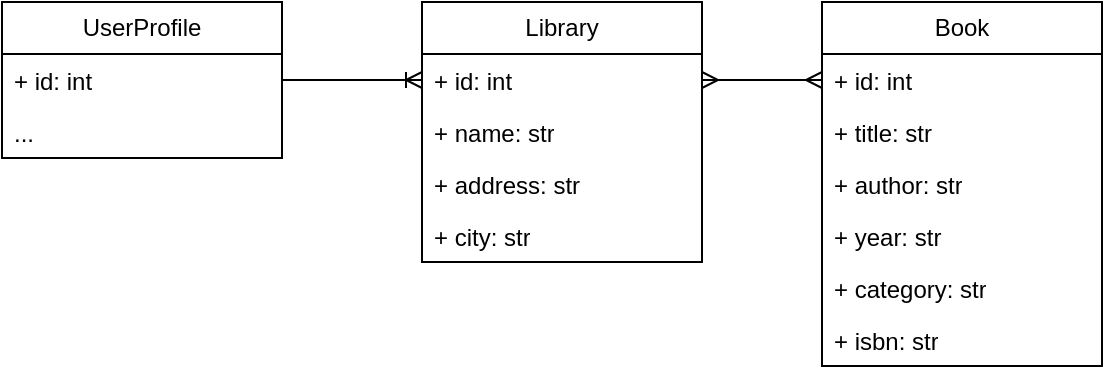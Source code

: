 <mxfile version="24.4.10" type="device">
  <diagram id="C5RBs43oDa-KdzZeNtuy" name="Page-1">
    <mxGraphModel dx="724" dy="373" grid="1" gridSize="10" guides="1" tooltips="1" connect="1" arrows="1" fold="1" page="1" pageScale="1" pageWidth="827" pageHeight="1169" math="0" shadow="0">
      <root>
        <mxCell id="WIyWlLk6GJQsqaUBKTNV-0" />
        <mxCell id="WIyWlLk6GJQsqaUBKTNV-1" parent="WIyWlLk6GJQsqaUBKTNV-0" />
        <mxCell id="HamC9SF2BWLYDdrI5IDN-0" value="UserProfile" style="swimlane;fontStyle=0;childLayout=stackLayout;horizontal=1;startSize=26;fillColor=none;horizontalStack=0;resizeParent=1;resizeParentMax=0;resizeLast=0;collapsible=1;marginBottom=0;whiteSpace=wrap;html=1;" vertex="1" parent="WIyWlLk6GJQsqaUBKTNV-1">
          <mxGeometry x="160" y="150" width="140" height="78" as="geometry" />
        </mxCell>
        <mxCell id="HamC9SF2BWLYDdrI5IDN-1" value="+ id: int" style="text;strokeColor=none;fillColor=none;align=left;verticalAlign=top;spacingLeft=4;spacingRight=4;overflow=hidden;rotatable=0;points=[[0,0.5],[1,0.5]];portConstraint=eastwest;whiteSpace=wrap;html=1;" vertex="1" parent="HamC9SF2BWLYDdrI5IDN-0">
          <mxGeometry y="26" width="140" height="26" as="geometry" />
        </mxCell>
        <mxCell id="HamC9SF2BWLYDdrI5IDN-2" value="..." style="text;strokeColor=none;fillColor=none;align=left;verticalAlign=top;spacingLeft=4;spacingRight=4;overflow=hidden;rotatable=0;points=[[0,0.5],[1,0.5]];portConstraint=eastwest;whiteSpace=wrap;html=1;" vertex="1" parent="HamC9SF2BWLYDdrI5IDN-0">
          <mxGeometry y="52" width="140" height="26" as="geometry" />
        </mxCell>
        <mxCell id="HamC9SF2BWLYDdrI5IDN-4" value="Library" style="swimlane;fontStyle=0;childLayout=stackLayout;horizontal=1;startSize=26;fillColor=none;horizontalStack=0;resizeParent=1;resizeParentMax=0;resizeLast=0;collapsible=1;marginBottom=0;whiteSpace=wrap;html=1;" vertex="1" parent="WIyWlLk6GJQsqaUBKTNV-1">
          <mxGeometry x="370" y="150" width="140" height="130" as="geometry" />
        </mxCell>
        <mxCell id="HamC9SF2BWLYDdrI5IDN-5" value="+ id: int" style="text;strokeColor=none;fillColor=none;align=left;verticalAlign=top;spacingLeft=4;spacingRight=4;overflow=hidden;rotatable=0;points=[[0,0.5],[1,0.5]];portConstraint=eastwest;whiteSpace=wrap;html=1;" vertex="1" parent="HamC9SF2BWLYDdrI5IDN-4">
          <mxGeometry y="26" width="140" height="26" as="geometry" />
        </mxCell>
        <mxCell id="HamC9SF2BWLYDdrI5IDN-6" value="+ name: str" style="text;strokeColor=none;fillColor=none;align=left;verticalAlign=top;spacingLeft=4;spacingRight=4;overflow=hidden;rotatable=0;points=[[0,0.5],[1,0.5]];portConstraint=eastwest;whiteSpace=wrap;html=1;" vertex="1" parent="HamC9SF2BWLYDdrI5IDN-4">
          <mxGeometry y="52" width="140" height="26" as="geometry" />
        </mxCell>
        <mxCell id="HamC9SF2BWLYDdrI5IDN-14" value="+ address: str" style="text;strokeColor=none;fillColor=none;align=left;verticalAlign=top;spacingLeft=4;spacingRight=4;overflow=hidden;rotatable=0;points=[[0,0.5],[1,0.5]];portConstraint=eastwest;whiteSpace=wrap;html=1;" vertex="1" parent="HamC9SF2BWLYDdrI5IDN-4">
          <mxGeometry y="78" width="140" height="26" as="geometry" />
        </mxCell>
        <mxCell id="HamC9SF2BWLYDdrI5IDN-20" value="+ city: str" style="text;strokeColor=none;fillColor=none;align=left;verticalAlign=top;spacingLeft=4;spacingRight=4;overflow=hidden;rotatable=0;points=[[0,0.5],[1,0.5]];portConstraint=eastwest;whiteSpace=wrap;html=1;" vertex="1" parent="HamC9SF2BWLYDdrI5IDN-4">
          <mxGeometry y="104" width="140" height="26" as="geometry" />
        </mxCell>
        <mxCell id="HamC9SF2BWLYDdrI5IDN-7" value="Book" style="swimlane;fontStyle=0;childLayout=stackLayout;horizontal=1;startSize=26;fillColor=none;horizontalStack=0;resizeParent=1;resizeParentMax=0;resizeLast=0;collapsible=1;marginBottom=0;whiteSpace=wrap;html=1;" vertex="1" parent="WIyWlLk6GJQsqaUBKTNV-1">
          <mxGeometry x="570" y="150" width="140" height="182" as="geometry" />
        </mxCell>
        <mxCell id="HamC9SF2BWLYDdrI5IDN-8" value="+ id: int" style="text;strokeColor=none;fillColor=none;align=left;verticalAlign=top;spacingLeft=4;spacingRight=4;overflow=hidden;rotatable=0;points=[[0,0.5],[1,0.5]];portConstraint=eastwest;whiteSpace=wrap;html=1;" vertex="1" parent="HamC9SF2BWLYDdrI5IDN-7">
          <mxGeometry y="26" width="140" height="26" as="geometry" />
        </mxCell>
        <mxCell id="HamC9SF2BWLYDdrI5IDN-9" value="+ title: str" style="text;strokeColor=none;fillColor=none;align=left;verticalAlign=top;spacingLeft=4;spacingRight=4;overflow=hidden;rotatable=0;points=[[0,0.5],[1,0.5]];portConstraint=eastwest;whiteSpace=wrap;html=1;" vertex="1" parent="HamC9SF2BWLYDdrI5IDN-7">
          <mxGeometry y="52" width="140" height="26" as="geometry" />
        </mxCell>
        <mxCell id="HamC9SF2BWLYDdrI5IDN-10" value="+ author: str" style="text;strokeColor=none;fillColor=none;align=left;verticalAlign=top;spacingLeft=4;spacingRight=4;overflow=hidden;rotatable=0;points=[[0,0.5],[1,0.5]];portConstraint=eastwest;whiteSpace=wrap;html=1;" vertex="1" parent="HamC9SF2BWLYDdrI5IDN-7">
          <mxGeometry y="78" width="140" height="26" as="geometry" />
        </mxCell>
        <mxCell id="HamC9SF2BWLYDdrI5IDN-16" value="+ year: str" style="text;strokeColor=none;fillColor=none;align=left;verticalAlign=top;spacingLeft=4;spacingRight=4;overflow=hidden;rotatable=0;points=[[0,0.5],[1,0.5]];portConstraint=eastwest;whiteSpace=wrap;html=1;" vertex="1" parent="HamC9SF2BWLYDdrI5IDN-7">
          <mxGeometry y="104" width="140" height="26" as="geometry" />
        </mxCell>
        <mxCell id="HamC9SF2BWLYDdrI5IDN-15" value="+ category: str" style="text;strokeColor=none;fillColor=none;align=left;verticalAlign=top;spacingLeft=4;spacingRight=4;overflow=hidden;rotatable=0;points=[[0,0.5],[1,0.5]];portConstraint=eastwest;whiteSpace=wrap;html=1;" vertex="1" parent="HamC9SF2BWLYDdrI5IDN-7">
          <mxGeometry y="130" width="140" height="26" as="geometry" />
        </mxCell>
        <mxCell id="HamC9SF2BWLYDdrI5IDN-17" value="+ isbn: str" style="text;strokeColor=none;fillColor=none;align=left;verticalAlign=top;spacingLeft=4;spacingRight=4;overflow=hidden;rotatable=0;points=[[0,0.5],[1,0.5]];portConstraint=eastwest;whiteSpace=wrap;html=1;" vertex="1" parent="HamC9SF2BWLYDdrI5IDN-7">
          <mxGeometry y="156" width="140" height="26" as="geometry" />
        </mxCell>
        <mxCell id="HamC9SF2BWLYDdrI5IDN-18" value="" style="edgeStyle=entityRelationEdgeStyle;fontSize=12;html=1;endArrow=ERmany;startArrow=ERmany;rounded=0;exitX=1;exitY=0.5;exitDx=0;exitDy=0;" edge="1" parent="WIyWlLk6GJQsqaUBKTNV-1" source="HamC9SF2BWLYDdrI5IDN-5" target="HamC9SF2BWLYDdrI5IDN-8">
          <mxGeometry width="100" height="100" relative="1" as="geometry">
            <mxPoint x="310" y="199" as="sourcePoint" />
            <mxPoint x="380" y="199" as="targetPoint" />
          </mxGeometry>
        </mxCell>
        <mxCell id="HamC9SF2BWLYDdrI5IDN-19" value="" style="edgeStyle=entityRelationEdgeStyle;fontSize=12;html=1;endArrow=ERoneToMany;rounded=0;entryX=0;entryY=0.5;entryDx=0;entryDy=0;" edge="1" parent="WIyWlLk6GJQsqaUBKTNV-1" source="HamC9SF2BWLYDdrI5IDN-1" target="HamC9SF2BWLYDdrI5IDN-5">
          <mxGeometry width="100" height="100" relative="1" as="geometry">
            <mxPoint x="410" y="320" as="sourcePoint" />
            <mxPoint x="510" y="220" as="targetPoint" />
          </mxGeometry>
        </mxCell>
      </root>
    </mxGraphModel>
  </diagram>
</mxfile>

